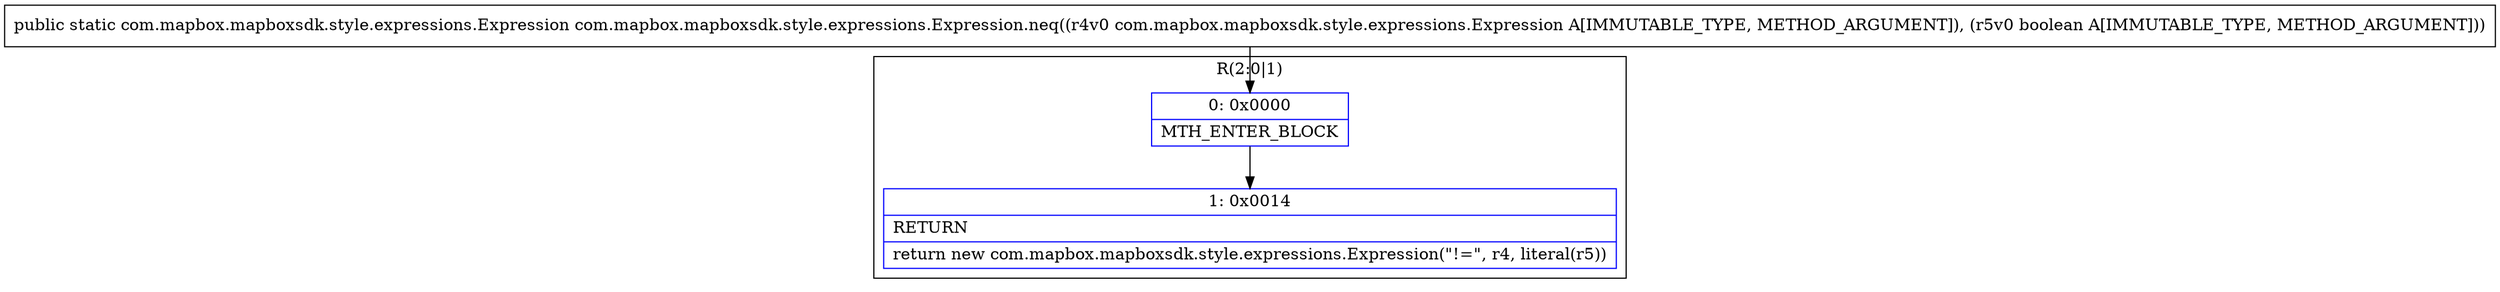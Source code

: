 digraph "CFG forcom.mapbox.mapboxsdk.style.expressions.Expression.neq(Lcom\/mapbox\/mapboxsdk\/style\/expressions\/Expression;Z)Lcom\/mapbox\/mapboxsdk\/style\/expressions\/Expression;" {
subgraph cluster_Region_1067371935 {
label = "R(2:0|1)";
node [shape=record,color=blue];
Node_0 [shape=record,label="{0\:\ 0x0000|MTH_ENTER_BLOCK\l}"];
Node_1 [shape=record,label="{1\:\ 0x0014|RETURN\l|return new com.mapbox.mapboxsdk.style.expressions.Expression(\"!=\", r4, literal(r5))\l}"];
}
MethodNode[shape=record,label="{public static com.mapbox.mapboxsdk.style.expressions.Expression com.mapbox.mapboxsdk.style.expressions.Expression.neq((r4v0 com.mapbox.mapboxsdk.style.expressions.Expression A[IMMUTABLE_TYPE, METHOD_ARGUMENT]), (r5v0 boolean A[IMMUTABLE_TYPE, METHOD_ARGUMENT])) }"];
MethodNode -> Node_0;
Node_0 -> Node_1;
}

